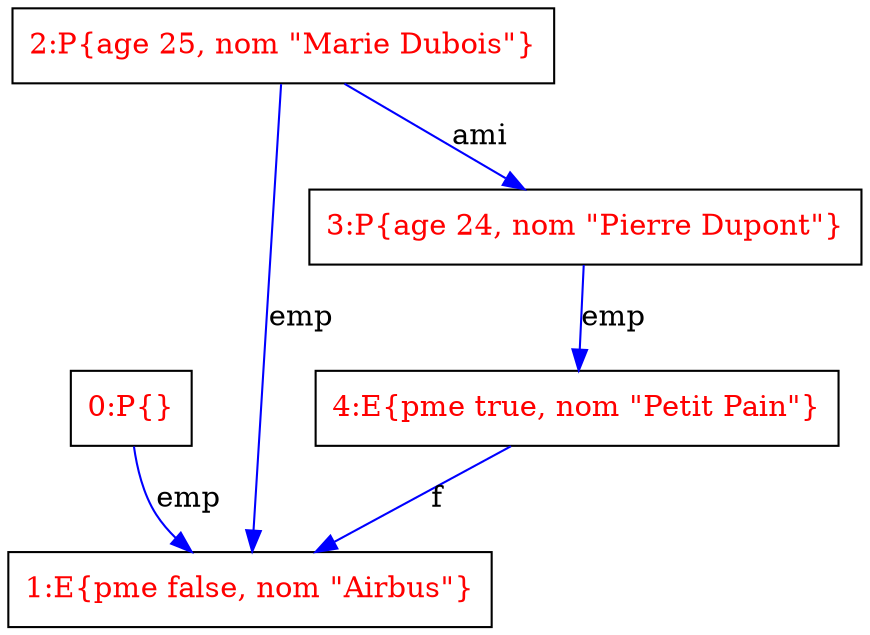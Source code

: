 digraph G {
  0 [label="0:P{}", shape=box, fontcolor="#FF0000", ];
  1 [label="1:E{pme false, nom \"Airbus\"}", shape=box, fontcolor="#FF0000", ];
  2 [label="2:P{age 25, nom \"Marie Dubois\"}", shape=box,
     fontcolor="#FF0000", ];
  3 [label="3:P{age 24, nom \"Pierre Dupont\"}", shape=box,
     fontcolor="#FF0000", ];
  4 [label="4:E{pme true, nom \"Petit Pain\"}", shape=box,
     fontcolor="#FF0000", ];
  
  
  0 -> 1 [color="#0000FF", label="emp", ];
  2 -> 1 [color="#0000FF", label="emp", ];
  2 -> 3 [color="#0000FF", label="ami", ];
  3 -> 4 [color="#0000FF", label="emp", ];
  4 -> 1 [color="#0000FF", label="f", ];
  
  }
